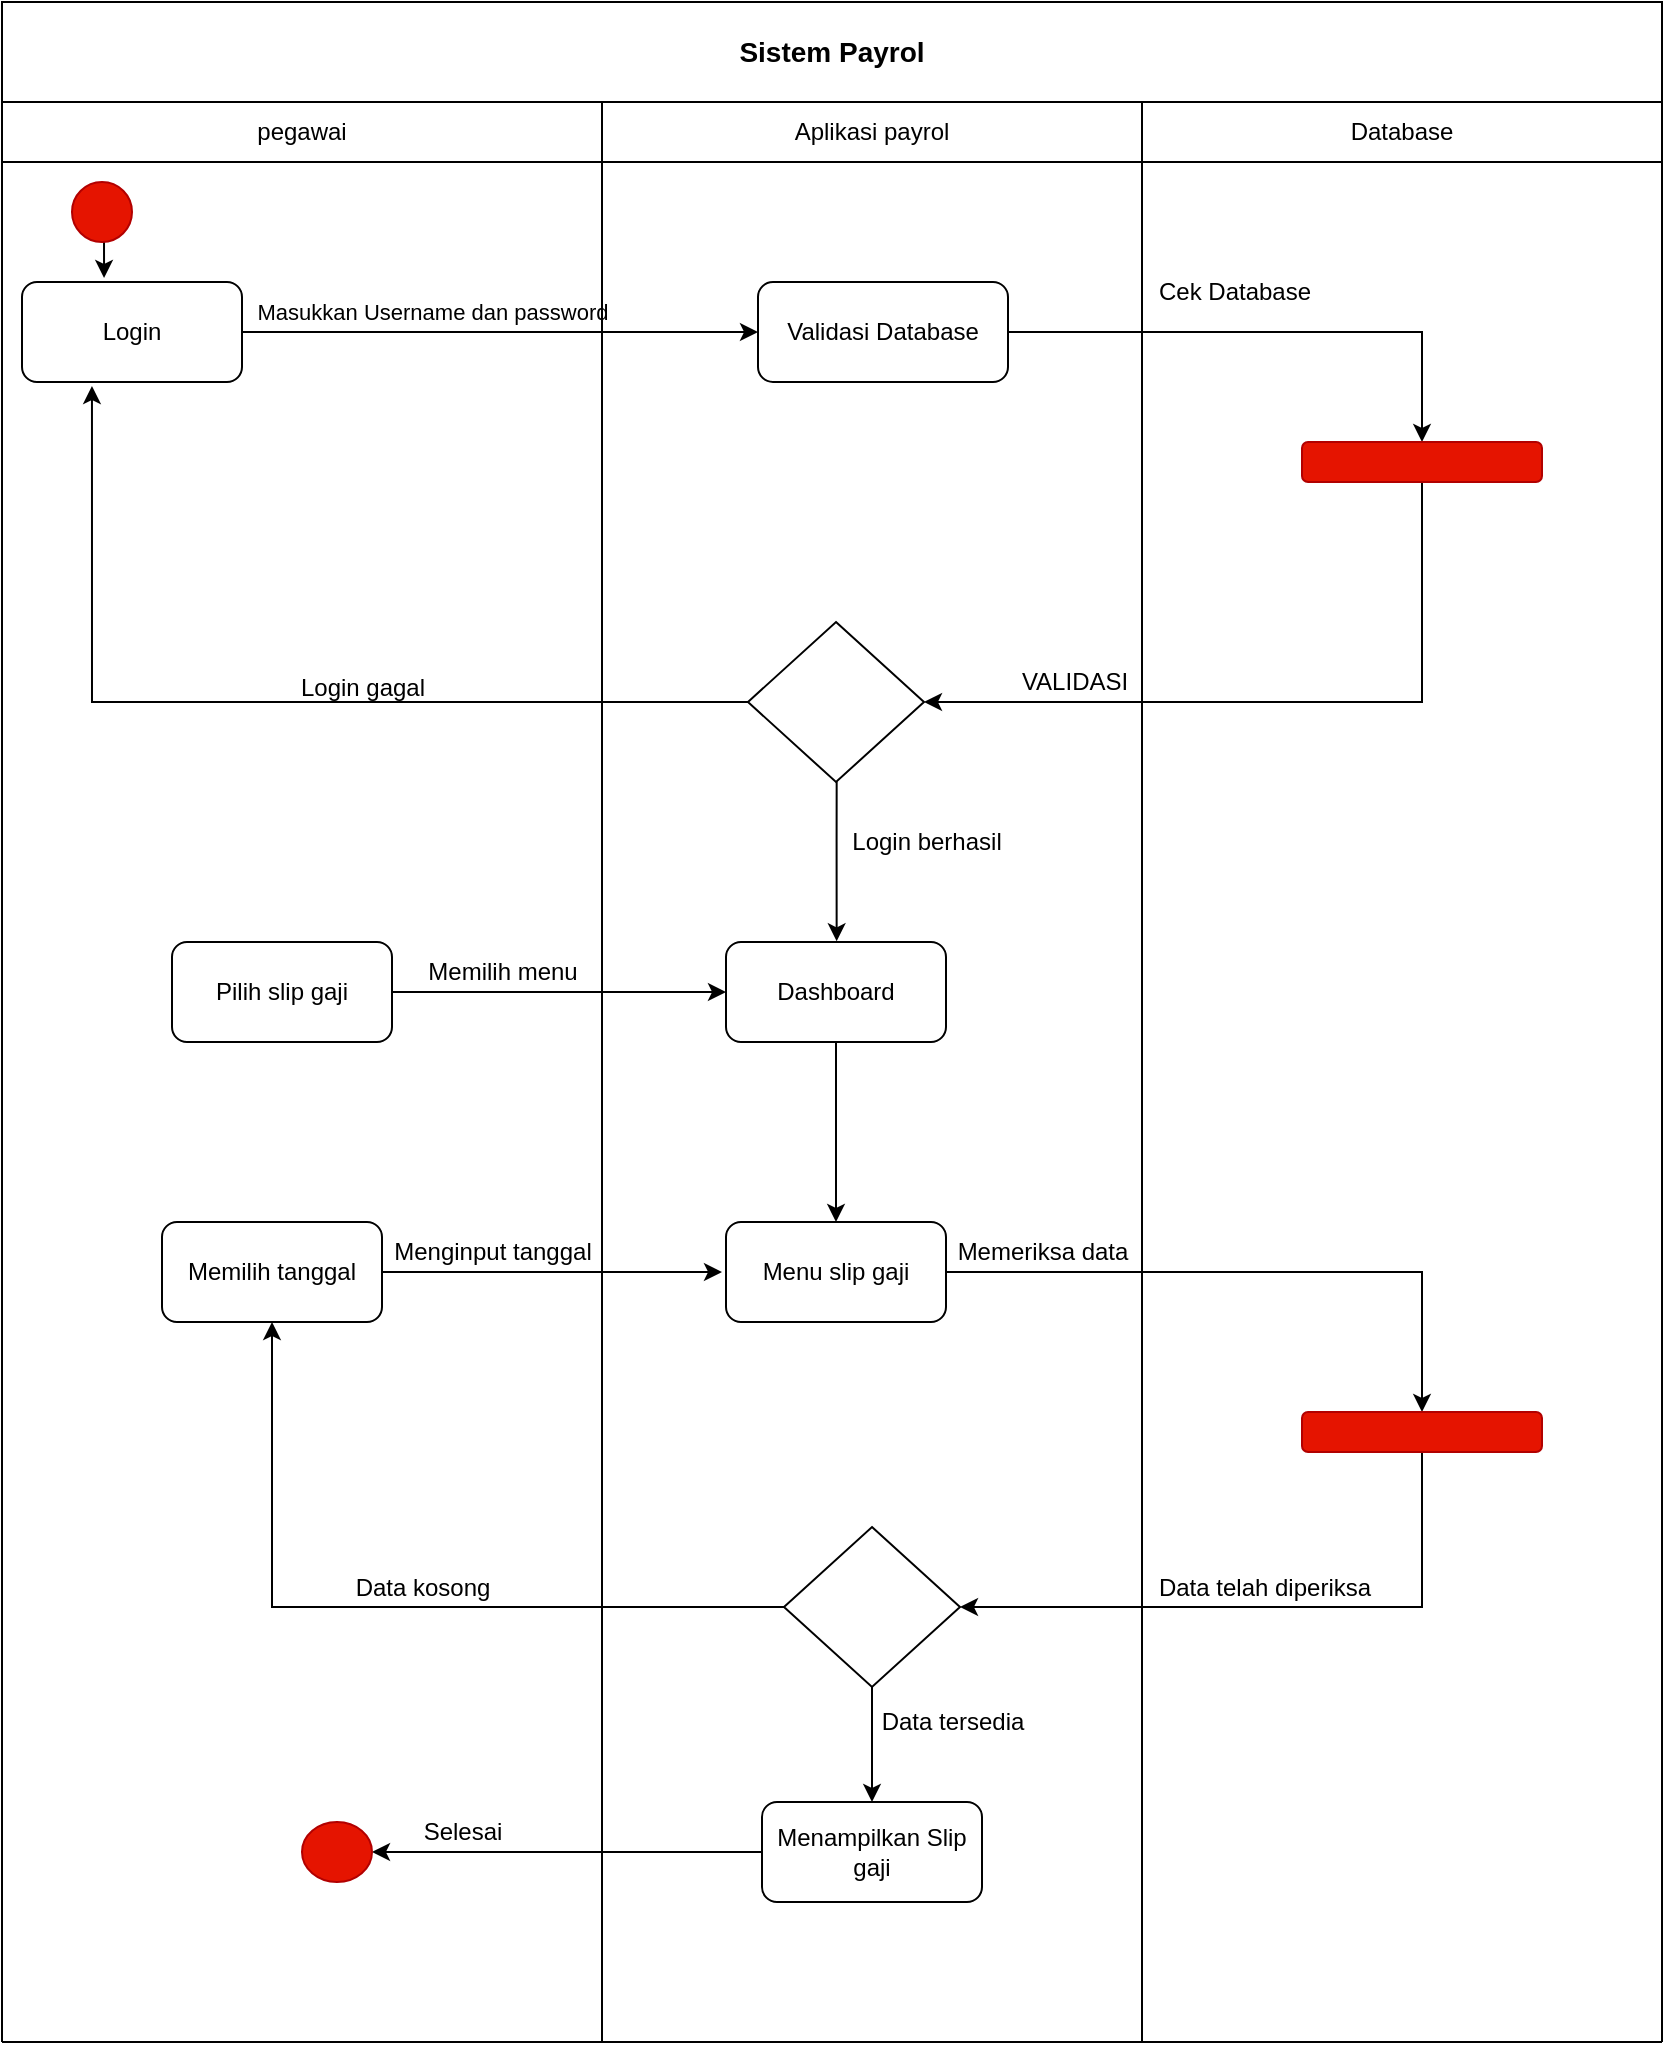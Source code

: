 <mxfile version="12.3.3" type="device" pages="1"><diagram id="KwxllTrjIOqlgnArOpOq" name="Page-1"><mxGraphModel dx="988" dy="493" grid="1" gridSize="10" guides="1" tooltips="1" connect="1" arrows="1" fold="1" page="1" pageScale="1" pageWidth="827" pageHeight="1169" math="0" shadow="0"><root><mxCell id="0"/><mxCell id="1" parent="0"/><mxCell id="UVX1nfFq7hPCoFbTjt2U-1" value="&lt;font style=&quot;font-size: 14px&quot;&gt;&lt;b&gt;Sistem Payrol&lt;/b&gt;&lt;/font&gt;" style="rounded=0;whiteSpace=wrap;html=1;" vertex="1" parent="1"><mxGeometry y="20" width="830" height="50" as="geometry"/></mxCell><mxCell id="UVX1nfFq7hPCoFbTjt2U-3" value="pegawai" style="rounded=0;whiteSpace=wrap;html=1;" vertex="1" parent="1"><mxGeometry y="70" width="300" height="30" as="geometry"/></mxCell><mxCell id="UVX1nfFq7hPCoFbTjt2U-4" value="Aplikasi payrol" style="rounded=0;whiteSpace=wrap;html=1;" vertex="1" parent="1"><mxGeometry x="300" y="70" width="270" height="30" as="geometry"/></mxCell><mxCell id="UVX1nfFq7hPCoFbTjt2U-5" value="Database" style="rounded=0;whiteSpace=wrap;html=1;" vertex="1" parent="1"><mxGeometry x="570" y="70" width="260" height="30" as="geometry"/></mxCell><mxCell id="UVX1nfFq7hPCoFbTjt2U-15" style="edgeStyle=orthogonalEdgeStyle;rounded=0;orthogonalLoop=1;jettySize=auto;html=1;exitX=1;exitY=0.5;exitDx=0;exitDy=0;" edge="1" parent="1" source="UVX1nfFq7hPCoFbTjt2U-9" target="UVX1nfFq7hPCoFbTjt2U-14"><mxGeometry relative="1" as="geometry"/></mxCell><mxCell id="UVX1nfFq7hPCoFbTjt2U-9" value="Validasi Database " style="rounded=1;whiteSpace=wrap;html=1;" vertex="1" parent="1"><mxGeometry x="378" y="160" width="125" height="50" as="geometry"/></mxCell><mxCell id="UVX1nfFq7hPCoFbTjt2U-12" style="edgeStyle=orthogonalEdgeStyle;rounded=0;orthogonalLoop=1;jettySize=auto;html=1;exitX=1;exitY=0.5;exitDx=0;exitDy=0;entryX=0;entryY=0.5;entryDx=0;entryDy=0;" edge="1" parent="1" source="UVX1nfFq7hPCoFbTjt2U-10" target="UVX1nfFq7hPCoFbTjt2U-9"><mxGeometry relative="1" as="geometry"/></mxCell><mxCell id="UVX1nfFq7hPCoFbTjt2U-10" value="Login " style="rounded=1;whiteSpace=wrap;html=1;" vertex="1" parent="1"><mxGeometry x="10" y="160" width="110" height="50" as="geometry"/></mxCell><mxCell id="UVX1nfFq7hPCoFbTjt2U-13" style="edgeStyle=orthogonalEdgeStyle;rounded=0;orthogonalLoop=1;jettySize=auto;html=1;exitX=0;exitY=0.5;exitDx=0;exitDy=0;entryX=0.318;entryY=1.04;entryDx=0;entryDy=0;entryPerimeter=0;" edge="1" parent="1" source="UVX1nfFq7hPCoFbTjt2U-11" target="UVX1nfFq7hPCoFbTjt2U-10"><mxGeometry relative="1" as="geometry"/></mxCell><mxCell id="UVX1nfFq7hPCoFbTjt2U-41" value="" style="edgeStyle=orthogonalEdgeStyle;rounded=0;orthogonalLoop=1;jettySize=auto;html=1;exitX=0.5;exitY=1;exitDx=0;exitDy=0;entryX=0.882;entryY=0;entryDx=0;entryDy=0;entryPerimeter=0;jumpSize=7;" edge="1" parent="1"><mxGeometry x="-0.233" y="33" relative="1" as="geometry"><mxPoint x="417.333" y="409.667" as="sourcePoint"/><mxPoint x="417.333" y="489.667" as="targetPoint"/><Array as="points"><mxPoint x="417" y="440"/><mxPoint x="417" y="440"/></Array><mxPoint as="offset"/></mxGeometry></mxCell><mxCell id="UVX1nfFq7hPCoFbTjt2U-11" value="" style="rhombus;whiteSpace=wrap;html=1;" vertex="1" parent="1"><mxGeometry x="373" y="330" width="88" height="80" as="geometry"/></mxCell><mxCell id="UVX1nfFq7hPCoFbTjt2U-49" style="edgeStyle=orthogonalEdgeStyle;rounded=0;orthogonalLoop=1;jettySize=auto;html=1;exitX=0.5;exitY=1;exitDx=0;exitDy=0;entryX=1;entryY=0.5;entryDx=0;entryDy=0;" edge="1" parent="1" source="UVX1nfFq7hPCoFbTjt2U-14" target="UVX1nfFq7hPCoFbTjt2U-11"><mxGeometry relative="1" as="geometry"/></mxCell><mxCell id="UVX1nfFq7hPCoFbTjt2U-14" value="" style="rounded=1;whiteSpace=wrap;html=1;fillColor=#e51400;strokeColor=#B20000;fontColor=#ffffff;" vertex="1" parent="1"><mxGeometry x="650" y="240" width="120" height="20" as="geometry"/></mxCell><mxCell id="UVX1nfFq7hPCoFbTjt2U-38" style="edgeStyle=none;rounded=0;orthogonalLoop=1;jettySize=auto;html=1;exitX=0.5;exitY=1;exitDx=0;exitDy=0;entryX=0.5;entryY=0;entryDx=0;entryDy=0;" edge="1" parent="1" source="UVX1nfFq7hPCoFbTjt2U-26" target="UVX1nfFq7hPCoFbTjt2U-27"><mxGeometry relative="1" as="geometry"/></mxCell><mxCell id="UVX1nfFq7hPCoFbTjt2U-26" value="Dashboard" style="rounded=1;whiteSpace=wrap;html=1;" vertex="1" parent="1"><mxGeometry x="362" y="490" width="110" height="50" as="geometry"/></mxCell><mxCell id="UVX1nfFq7hPCoFbTjt2U-77" style="edgeStyle=orthogonalEdgeStyle;rounded=0;jumpSize=7;orthogonalLoop=1;jettySize=auto;html=1;exitX=1;exitY=0.5;exitDx=0;exitDy=0;entryX=0.5;entryY=0;entryDx=0;entryDy=0;" edge="1" parent="1" source="UVX1nfFq7hPCoFbTjt2U-27" target="UVX1nfFq7hPCoFbTjt2U-74"><mxGeometry relative="1" as="geometry"/></mxCell><mxCell id="UVX1nfFq7hPCoFbTjt2U-27" value="Menu slip gaji" style="rounded=1;whiteSpace=wrap;html=1;" vertex="1" parent="1"><mxGeometry x="362" y="630" width="110" height="50" as="geometry"/></mxCell><mxCell id="UVX1nfFq7hPCoFbTjt2U-93" style="edgeStyle=orthogonalEdgeStyle;rounded=0;jumpSize=7;orthogonalLoop=1;jettySize=auto;html=1;exitX=0;exitY=0.5;exitDx=0;exitDy=0;entryX=1;entryY=0.5;entryDx=0;entryDy=0;entryPerimeter=0;" edge="1" parent="1" source="UVX1nfFq7hPCoFbTjt2U-28" target="UVX1nfFq7hPCoFbTjt2U-45"><mxGeometry relative="1" as="geometry"/></mxCell><mxCell id="UVX1nfFq7hPCoFbTjt2U-28" value="Menampilkan Slip gaji" style="rounded=1;whiteSpace=wrap;html=1;" vertex="1" parent="1"><mxGeometry x="380" y="920" width="110" height="50" as="geometry"/></mxCell><mxCell id="UVX1nfFq7hPCoFbTjt2U-31" value="" style="endArrow=none;html=1;" edge="1" parent="1"><mxGeometry width="50" height="50" relative="1" as="geometry"><mxPoint x="570" y="1040" as="sourcePoint"/><mxPoint x="570" y="90" as="targetPoint"/></mxGeometry></mxCell><mxCell id="UVX1nfFq7hPCoFbTjt2U-32" value="" style="endArrow=none;html=1;" edge="1" parent="1"><mxGeometry width="50" height="50" relative="1" as="geometry"><mxPoint x="300" y="1040" as="sourcePoint"/><mxPoint x="300" y="100" as="targetPoint"/></mxGeometry></mxCell><mxCell id="UVX1nfFq7hPCoFbTjt2U-33" value="" style="endArrow=none;html=1;" edge="1" parent="1"><mxGeometry width="50" height="50" relative="1" as="geometry"><mxPoint y="1040" as="sourcePoint"/><mxPoint y="95" as="targetPoint"/></mxGeometry></mxCell><mxCell id="UVX1nfFq7hPCoFbTjt2U-35" value="" style="endArrow=none;html=1;" edge="1" parent="1"><mxGeometry width="50" height="50" relative="1" as="geometry"><mxPoint y="1040" as="sourcePoint"/><mxPoint x="830" y="1040" as="targetPoint"/></mxGeometry></mxCell><mxCell id="UVX1nfFq7hPCoFbTjt2U-36" value="" style="endArrow=none;html=1;entryX=1;entryY=0.75;entryDx=0;entryDy=0;" edge="1" parent="1" target="UVX1nfFq7hPCoFbTjt2U-5"><mxGeometry width="50" height="50" relative="1" as="geometry"><mxPoint x="830" y="1040" as="sourcePoint"/><mxPoint x="826" y="200" as="targetPoint"/></mxGeometry></mxCell><mxCell id="UVX1nfFq7hPCoFbTjt2U-44" style="edgeStyle=orthogonalEdgeStyle;rounded=0;orthogonalLoop=1;jettySize=auto;html=1;exitX=1;exitY=0.5;exitDx=0;exitDy=0;exitPerimeter=0;entryX=0.373;entryY=-0.04;entryDx=0;entryDy=0;entryPerimeter=0;" edge="1" parent="1" source="UVX1nfFq7hPCoFbTjt2U-43" target="UVX1nfFq7hPCoFbTjt2U-10"><mxGeometry relative="1" as="geometry"/></mxCell><mxCell id="UVX1nfFq7hPCoFbTjt2U-43" value="" style="verticalLabelPosition=bottom;verticalAlign=top;html=1;shape=mxgraph.flowchart.on-page_reference;fillColor=#e51400;strokeColor=#B20000;fontColor=#ffffff;" vertex="1" parent="1"><mxGeometry x="35" y="110" width="30" height="30" as="geometry"/></mxCell><mxCell id="UVX1nfFq7hPCoFbTjt2U-45" value="" style="verticalLabelPosition=bottom;verticalAlign=top;html=1;shape=mxgraph.flowchart.on-page_reference;fillColor=#e51400;strokeColor=#B20000;fontColor=#ffffff;" vertex="1" parent="1"><mxGeometry x="150" y="930" width="35" height="30" as="geometry"/></mxCell><mxCell id="UVX1nfFq7hPCoFbTjt2U-51" value="&lt;font style=&quot;font-size: 11px&quot;&gt;Masukkan Username dan password&lt;/font&gt;" style="text;html=1;align=center;verticalAlign=middle;resizable=0;points=[];;autosize=1;" vertex="1" parent="1"><mxGeometry x="120" y="165" width="190" height="20" as="geometry"/></mxCell><mxCell id="UVX1nfFq7hPCoFbTjt2U-54" value="Cek Database" style="text;html=1;align=center;verticalAlign=middle;resizable=0;points=[];;autosize=1;" vertex="1" parent="1"><mxGeometry x="571" y="155" width="90" height="20" as="geometry"/></mxCell><mxCell id="UVX1nfFq7hPCoFbTjt2U-56" value="VALIDASI" style="text;html=1;align=center;verticalAlign=middle;resizable=0;points=[];;autosize=1;" vertex="1" parent="1"><mxGeometry x="501" y="350" width="70" height="20" as="geometry"/></mxCell><mxCell id="UVX1nfFq7hPCoFbTjt2U-64" value="Login gagal" style="text;html=1;align=center;verticalAlign=middle;resizable=0;points=[];;autosize=1;" vertex="1" parent="1"><mxGeometry x="140" y="353" width="80" height="20" as="geometry"/></mxCell><mxCell id="UVX1nfFq7hPCoFbTjt2U-65" value="Login berhasil" style="text;html=1;align=center;verticalAlign=middle;resizable=0;points=[];;autosize=1;" vertex="1" parent="1"><mxGeometry x="417" y="430" width="90" height="20" as="geometry"/></mxCell><mxCell id="UVX1nfFq7hPCoFbTjt2U-66" value="Menginput tanggal" style="text;html=1;align=center;verticalAlign=middle;resizable=0;points=[];;autosize=1;" vertex="1" parent="1"><mxGeometry x="190" y="635" width="110" height="20" as="geometry"/></mxCell><mxCell id="UVX1nfFq7hPCoFbTjt2U-68" value="Memeriksa data" style="text;html=1;align=center;verticalAlign=middle;resizable=0;points=[];;autosize=1;" vertex="1" parent="1"><mxGeometry x="470" y="635" width="100" height="20" as="geometry"/></mxCell><mxCell id="UVX1nfFq7hPCoFbTjt2U-72" style="edgeStyle=orthogonalEdgeStyle;rounded=0;jumpSize=7;orthogonalLoop=1;jettySize=auto;html=1;exitX=1;exitY=0.5;exitDx=0;exitDy=0;entryX=0;entryY=0.5;entryDx=0;entryDy=0;" edge="1" parent="1" source="UVX1nfFq7hPCoFbTjt2U-69" target="UVX1nfFq7hPCoFbTjt2U-26"><mxGeometry relative="1" as="geometry"/></mxCell><mxCell id="UVX1nfFq7hPCoFbTjt2U-69" value="Pilih slip gaji" style="rounded=1;whiteSpace=wrap;html=1;" vertex="1" parent="1"><mxGeometry x="85" y="490" width="110" height="50" as="geometry"/></mxCell><mxCell id="UVX1nfFq7hPCoFbTjt2U-73" value="Memilih menu" style="text;html=1;align=center;verticalAlign=middle;resizable=0;points=[];;autosize=1;" vertex="1" parent="1"><mxGeometry x="205" y="495" width="90" height="20" as="geometry"/></mxCell><mxCell id="UVX1nfFq7hPCoFbTjt2U-78" style="edgeStyle=orthogonalEdgeStyle;rounded=0;jumpSize=7;orthogonalLoop=1;jettySize=auto;html=1;exitX=0.5;exitY=1;exitDx=0;exitDy=0;entryX=1;entryY=0.5;entryDx=0;entryDy=0;" edge="1" parent="1" source="UVX1nfFq7hPCoFbTjt2U-74" target="UVX1nfFq7hPCoFbTjt2U-94"><mxGeometry relative="1" as="geometry"/></mxCell><mxCell id="UVX1nfFq7hPCoFbTjt2U-87" style="edgeStyle=orthogonalEdgeStyle;rounded=0;jumpSize=7;orthogonalLoop=1;jettySize=auto;html=1;exitX=0;exitY=0.5;exitDx=0;exitDy=0;" edge="1" parent="1" source="UVX1nfFq7hPCoFbTjt2U-94" target="UVX1nfFq7hPCoFbTjt2U-83"><mxGeometry relative="1" as="geometry"/></mxCell><mxCell id="UVX1nfFq7hPCoFbTjt2U-74" value="" style="rounded=1;whiteSpace=wrap;html=1;fillColor=#e51400;strokeColor=#B20000;fontColor=#ffffff;" vertex="1" parent="1"><mxGeometry x="650" y="725" width="120" height="20" as="geometry"/></mxCell><mxCell id="UVX1nfFq7hPCoFbTjt2U-85" style="edgeStyle=orthogonalEdgeStyle;rounded=0;jumpSize=7;orthogonalLoop=1;jettySize=auto;html=1;exitX=1;exitY=0.5;exitDx=0;exitDy=0;" edge="1" parent="1" source="UVX1nfFq7hPCoFbTjt2U-83"><mxGeometry relative="1" as="geometry"><mxPoint x="360" y="655" as="targetPoint"/></mxGeometry></mxCell><mxCell id="UVX1nfFq7hPCoFbTjt2U-83" value="Memilih tanggal" style="rounded=1;whiteSpace=wrap;html=1;" vertex="1" parent="1"><mxGeometry x="80" y="630" width="110" height="50" as="geometry"/></mxCell><mxCell id="UVX1nfFq7hPCoFbTjt2U-86" value="Data tersedia" style="text;html=1;align=center;verticalAlign=middle;resizable=0;points=[];;autosize=1;" vertex="1" parent="1"><mxGeometry x="430" y="870" width="90" height="20" as="geometry"/></mxCell><mxCell id="UVX1nfFq7hPCoFbTjt2U-90" value="Data kosong" style="text;html=1;align=center;verticalAlign=middle;resizable=0;points=[];;autosize=1;" vertex="1" parent="1"><mxGeometry x="170" y="802.5" width="80" height="20" as="geometry"/></mxCell><mxCell id="UVX1nfFq7hPCoFbTjt2U-95" style="edgeStyle=orthogonalEdgeStyle;rounded=0;jumpSize=7;orthogonalLoop=1;jettySize=auto;html=1;exitX=0.5;exitY=1;exitDx=0;exitDy=0;entryX=0.5;entryY=0;entryDx=0;entryDy=0;" edge="1" parent="1" source="UVX1nfFq7hPCoFbTjt2U-94" target="UVX1nfFq7hPCoFbTjt2U-28"><mxGeometry relative="1" as="geometry"/></mxCell><mxCell id="UVX1nfFq7hPCoFbTjt2U-94" value="" style="rhombus;whiteSpace=wrap;html=1;" vertex="1" parent="1"><mxGeometry x="391" y="782.5" width="88" height="80" as="geometry"/></mxCell><mxCell id="UVX1nfFq7hPCoFbTjt2U-100" value="Selesai" style="text;html=1;align=center;verticalAlign=middle;resizable=0;points=[];;autosize=1;" vertex="1" parent="1"><mxGeometry x="205" y="925" width="50" height="20" as="geometry"/></mxCell><mxCell id="UVX1nfFq7hPCoFbTjt2U-103" value="Data telah diperiksa" style="text;html=1;align=center;verticalAlign=middle;resizable=0;points=[];;autosize=1;" vertex="1" parent="1"><mxGeometry x="571" y="802.5" width="120" height="20" as="geometry"/></mxCell></root></mxGraphModel></diagram></mxfile>